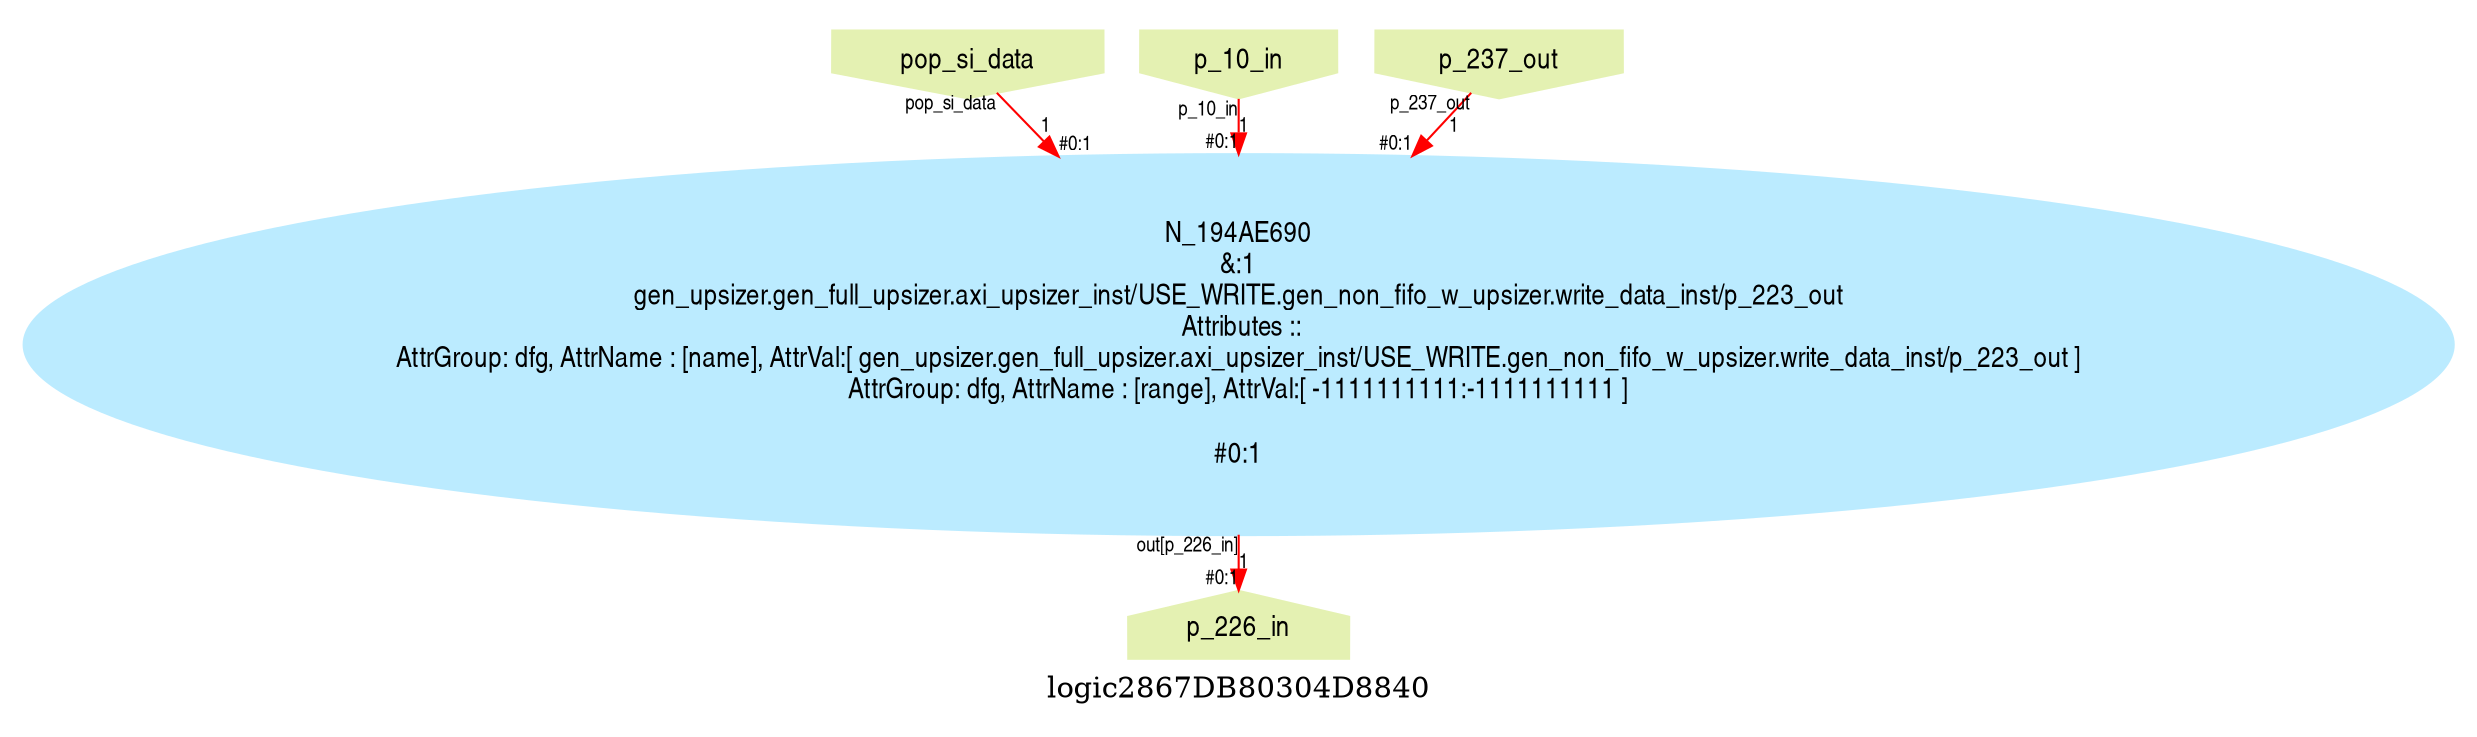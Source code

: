 digraph logic2867DB80304D8840 {
graph [label="logic2867DB80304D8840", margin="0.1,0.1", size="100,100", ranksep=0.1, splines=true];
node [style=filled, color="#ffee80", fontname=helveticanarrow];
edge [color="#ff0000", fontsize=10, fontname=helveticanarrow];
{ rank = source;logic2867DB80304D8840_pop_si_data [label="pop_si_data", shape=invhouse, color="#e4f1b2"];
logic2867DB80304D8840_p_10_in [label="p_10_in", shape=invhouse, color="#e4f1b2"];
logic2867DB80304D8840_p_237_out [label="p_237_out", shape=invhouse, color="#e4f1b2"];
}
{ rank = sink;logic2867DB80304D8840_p_226_in [label="p_226_in", shape=house, color="#e4f1b2"];
}
N_194AE690 [label="N_194AE690\n&:1\ngen_upsizer.gen_full_upsizer.axi_upsizer_inst/USE_WRITE.gen_non_fifo_w_upsizer.write_data_inst/p_223_out\n Attributes ::\nAttrGroup: dfg, AttrName : [name], AttrVal:[ gen_upsizer.gen_full_upsizer.axi_upsizer_inst/USE_WRITE.gen_non_fifo_w_upsizer.write_data_inst/p_223_out ]\nAttrGroup: dfg, AttrName : [range], AttrVal:[ -1111111111:-1111111111 ]\n\n#0:1\n", color="#bbebff"];
logic2867DB80304D8840_pop_si_data -> N_194AE690 [label="1", taillabel=<pop_si_data>, headlabel=<P_5D6B800>, headlabel=<#0:1>];
logic2867DB80304D8840_p_10_in -> N_194AE690 [label="1", taillabel=<p_10_in>, headlabel=<B>, headlabel=<#0:1>];
logic2867DB80304D8840_p_237_out -> N_194AE690 [label="1", taillabel=<p_237_out>, headlabel=<A>, headlabel=<#0:1>];
N_194AE690 -> logic2867DB80304D8840_p_226_in [label="1", taillabel=<out[p_226_in]>, headlabel=<p_226_in>, headlabel=<#0:1>];
}
